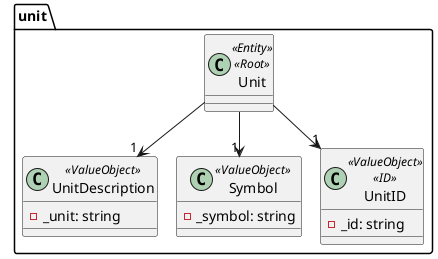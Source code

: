 @startuml
!pragma layout smetana

package unit {
    class Unit <<Entity>><<Root>> {

    }
    class UnitDescription <<ValueObject>> {
        - _unit: string
        }
    class Symbol<<ValueObject>> {
        - _symbol: string
        }
     class UnitID <<ValueObject>><<ID>> {
        - _id: string
        }

Unit  --> "1" UnitDescription
Unit  --> "1" Symbol
Unit  --> "1" UnitID
}
@enduml